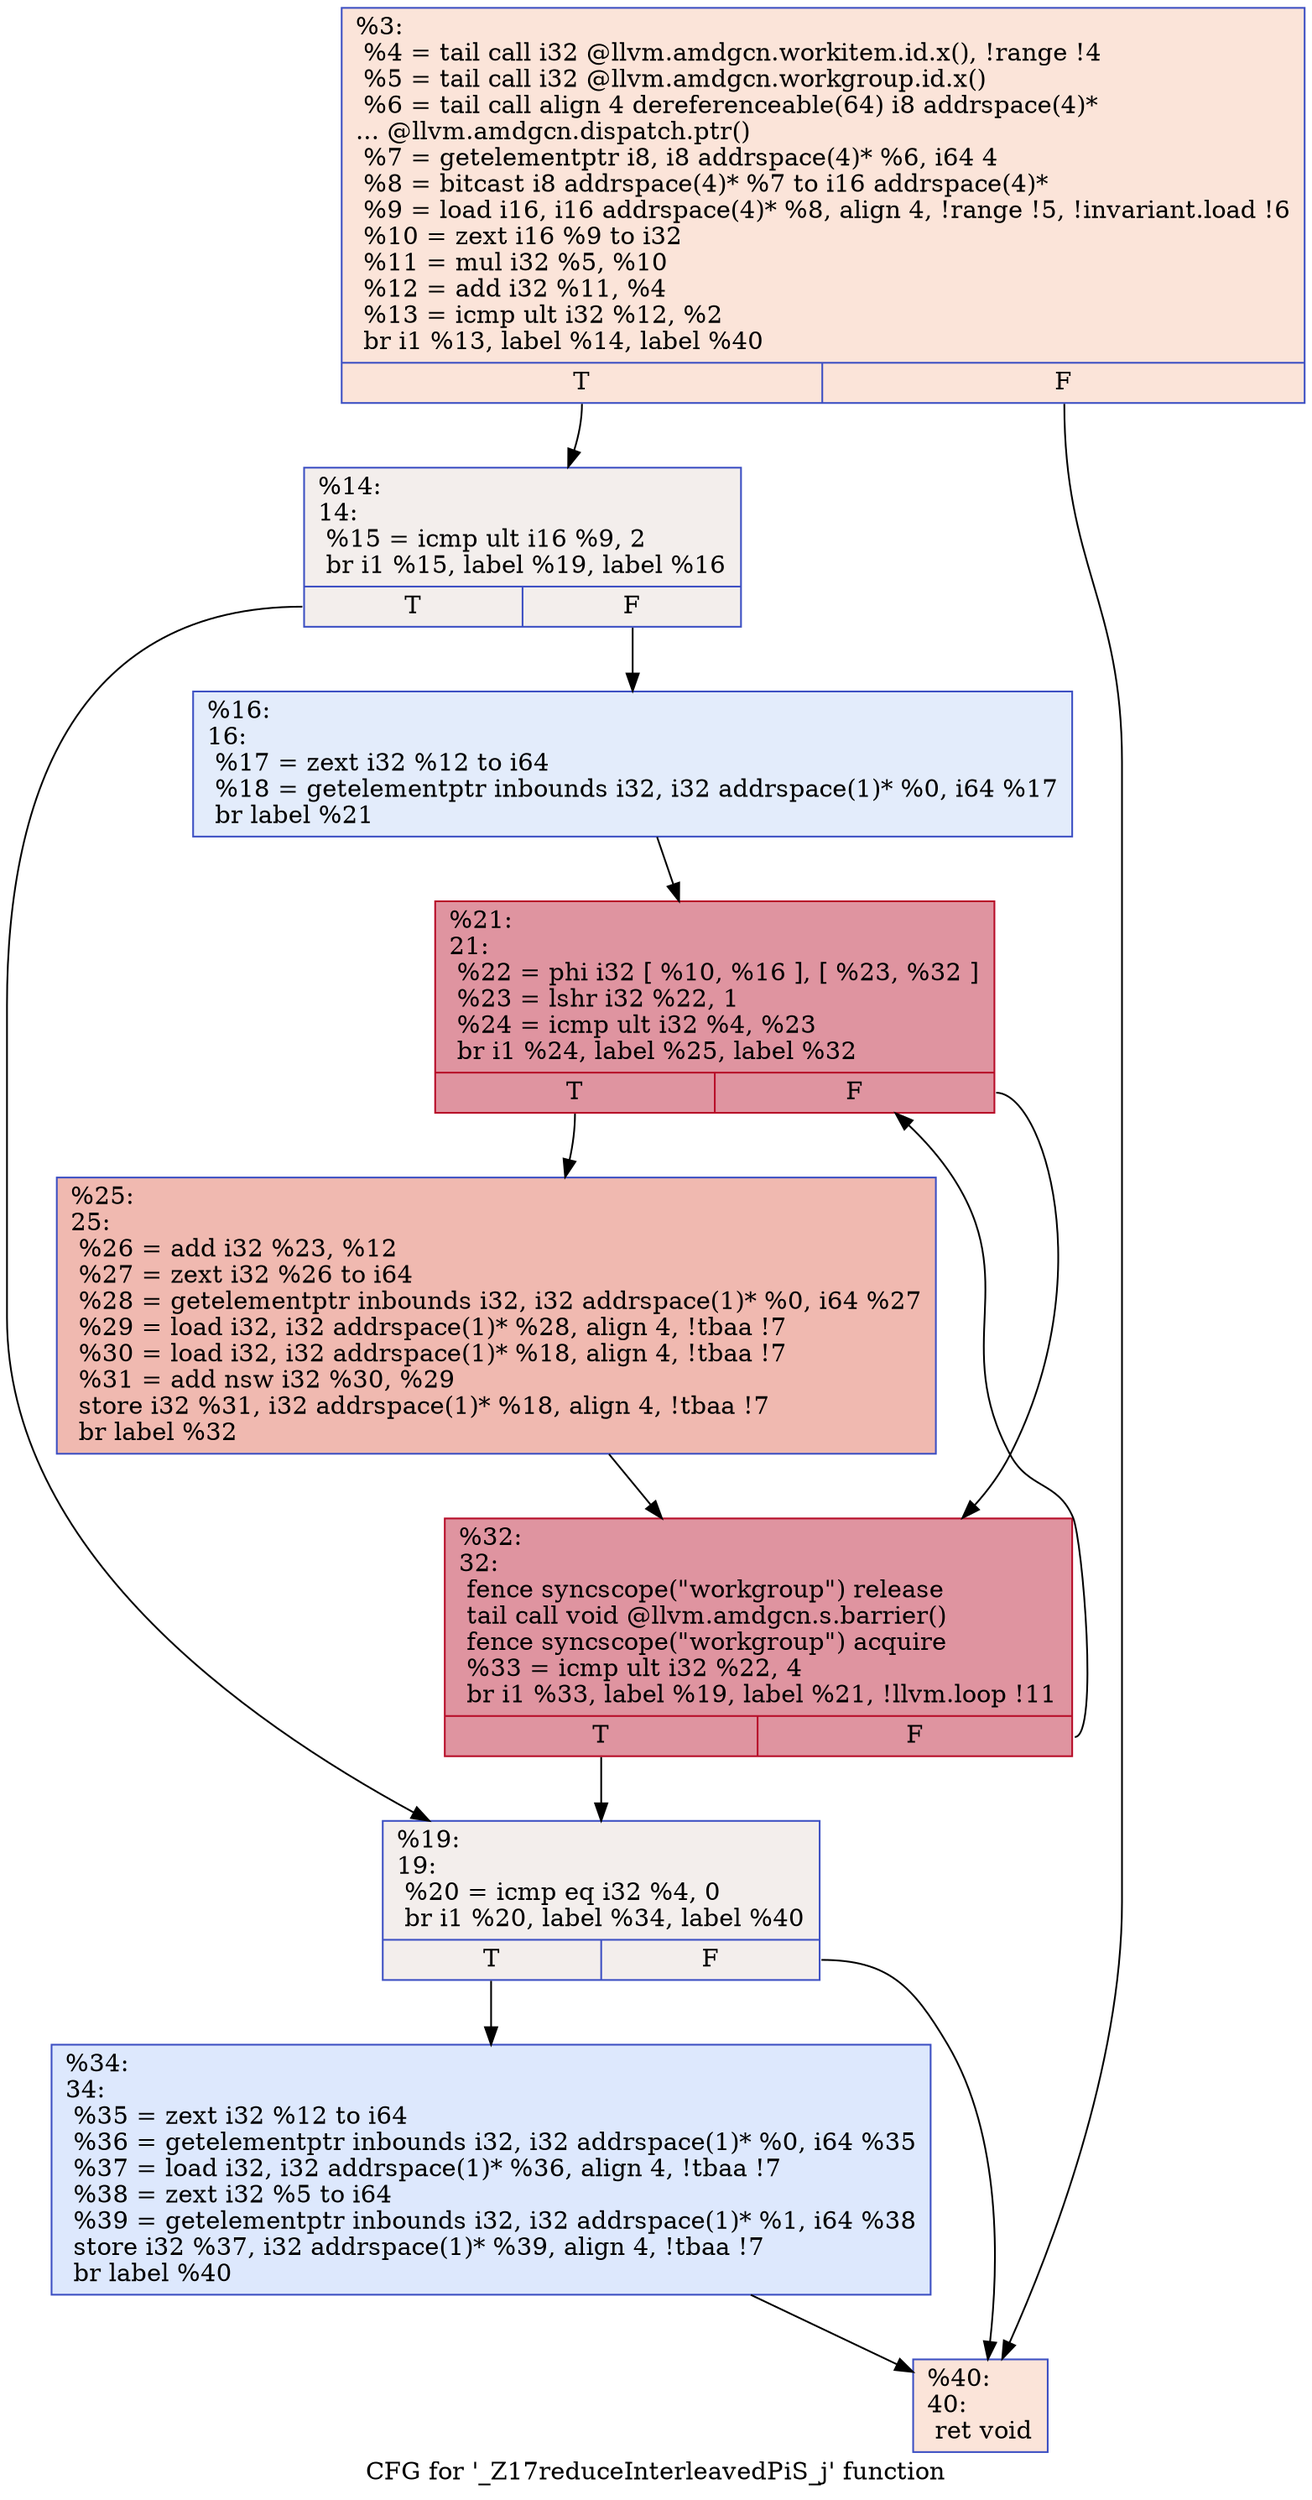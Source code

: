 digraph "CFG for '_Z17reduceInterleavedPiS_j' function" {
	label="CFG for '_Z17reduceInterleavedPiS_j' function";

	Node0x61865b0 [shape=record,color="#3d50c3ff", style=filled, fillcolor="#f5c1a970",label="{%3:\l  %4 = tail call i32 @llvm.amdgcn.workitem.id.x(), !range !4\l  %5 = tail call i32 @llvm.amdgcn.workgroup.id.x()\l  %6 = tail call align 4 dereferenceable(64) i8 addrspace(4)*\l... @llvm.amdgcn.dispatch.ptr()\l  %7 = getelementptr i8, i8 addrspace(4)* %6, i64 4\l  %8 = bitcast i8 addrspace(4)* %7 to i16 addrspace(4)*\l  %9 = load i16, i16 addrspace(4)* %8, align 4, !range !5, !invariant.load !6\l  %10 = zext i16 %9 to i32\l  %11 = mul i32 %5, %10\l  %12 = add i32 %11, %4\l  %13 = icmp ult i32 %12, %2\l  br i1 %13, label %14, label %40\l|{<s0>T|<s1>F}}"];
	Node0x61865b0:s0 -> Node0x6187340;
	Node0x61865b0:s1 -> Node0x6188540;
	Node0x6187340 [shape=record,color="#3d50c3ff", style=filled, fillcolor="#e3d9d370",label="{%14:\l14:                                               \l  %15 = icmp ult i16 %9, 2\l  br i1 %15, label %19, label %16\l|{<s0>T|<s1>F}}"];
	Node0x6187340:s0 -> Node0x6188710;
	Node0x6187340:s1 -> Node0x6188760;
	Node0x6188760 [shape=record,color="#3d50c3ff", style=filled, fillcolor="#bfd3f670",label="{%16:\l16:                                               \l  %17 = zext i32 %12 to i64\l  %18 = getelementptr inbounds i32, i32 addrspace(1)* %0, i64 %17\l  br label %21\l}"];
	Node0x6188760 -> Node0x6188a50;
	Node0x6188710 [shape=record,color="#3d50c3ff", style=filled, fillcolor="#e3d9d370",label="{%19:\l19:                                               \l  %20 = icmp eq i32 %4, 0\l  br i1 %20, label %34, label %40\l|{<s0>T|<s1>F}}"];
	Node0x6188710:s0 -> Node0x6188bd0;
	Node0x6188710:s1 -> Node0x6188540;
	Node0x6188a50 [shape=record,color="#b70d28ff", style=filled, fillcolor="#b70d2870",label="{%21:\l21:                                               \l  %22 = phi i32 [ %10, %16 ], [ %23, %32 ]\l  %23 = lshr i32 %22, 1\l  %24 = icmp ult i32 %4, %23\l  br i1 %24, label %25, label %32\l|{<s0>T|<s1>F}}"];
	Node0x6188a50:s0 -> Node0x6188f90;
	Node0x6188a50:s1 -> Node0x6188d00;
	Node0x6188f90 [shape=record,color="#3d50c3ff", style=filled, fillcolor="#de614d70",label="{%25:\l25:                                               \l  %26 = add i32 %23, %12\l  %27 = zext i32 %26 to i64\l  %28 = getelementptr inbounds i32, i32 addrspace(1)* %0, i64 %27\l  %29 = load i32, i32 addrspace(1)* %28, align 4, !tbaa !7\l  %30 = load i32, i32 addrspace(1)* %18, align 4, !tbaa !7\l  %31 = add nsw i32 %30, %29\l  store i32 %31, i32 addrspace(1)* %18, align 4, !tbaa !7\l  br label %32\l}"];
	Node0x6188f90 -> Node0x6188d00;
	Node0x6188d00 [shape=record,color="#b70d28ff", style=filled, fillcolor="#b70d2870",label="{%32:\l32:                                               \l  fence syncscope(\"workgroup\") release\l  tail call void @llvm.amdgcn.s.barrier()\l  fence syncscope(\"workgroup\") acquire\l  %33 = icmp ult i32 %22, 4\l  br i1 %33, label %19, label %21, !llvm.loop !11\l|{<s0>T|<s1>F}}"];
	Node0x6188d00:s0 -> Node0x6188710;
	Node0x6188d00:s1 -> Node0x6188a50;
	Node0x6188bd0 [shape=record,color="#3d50c3ff", style=filled, fillcolor="#b2ccfb70",label="{%34:\l34:                                               \l  %35 = zext i32 %12 to i64\l  %36 = getelementptr inbounds i32, i32 addrspace(1)* %0, i64 %35\l  %37 = load i32, i32 addrspace(1)* %36, align 4, !tbaa !7\l  %38 = zext i32 %5 to i64\l  %39 = getelementptr inbounds i32, i32 addrspace(1)* %1, i64 %38\l  store i32 %37, i32 addrspace(1)* %39, align 4, !tbaa !7\l  br label %40\l}"];
	Node0x6188bd0 -> Node0x6188540;
	Node0x6188540 [shape=record,color="#3d50c3ff", style=filled, fillcolor="#f5c1a970",label="{%40:\l40:                                               \l  ret void\l}"];
}
